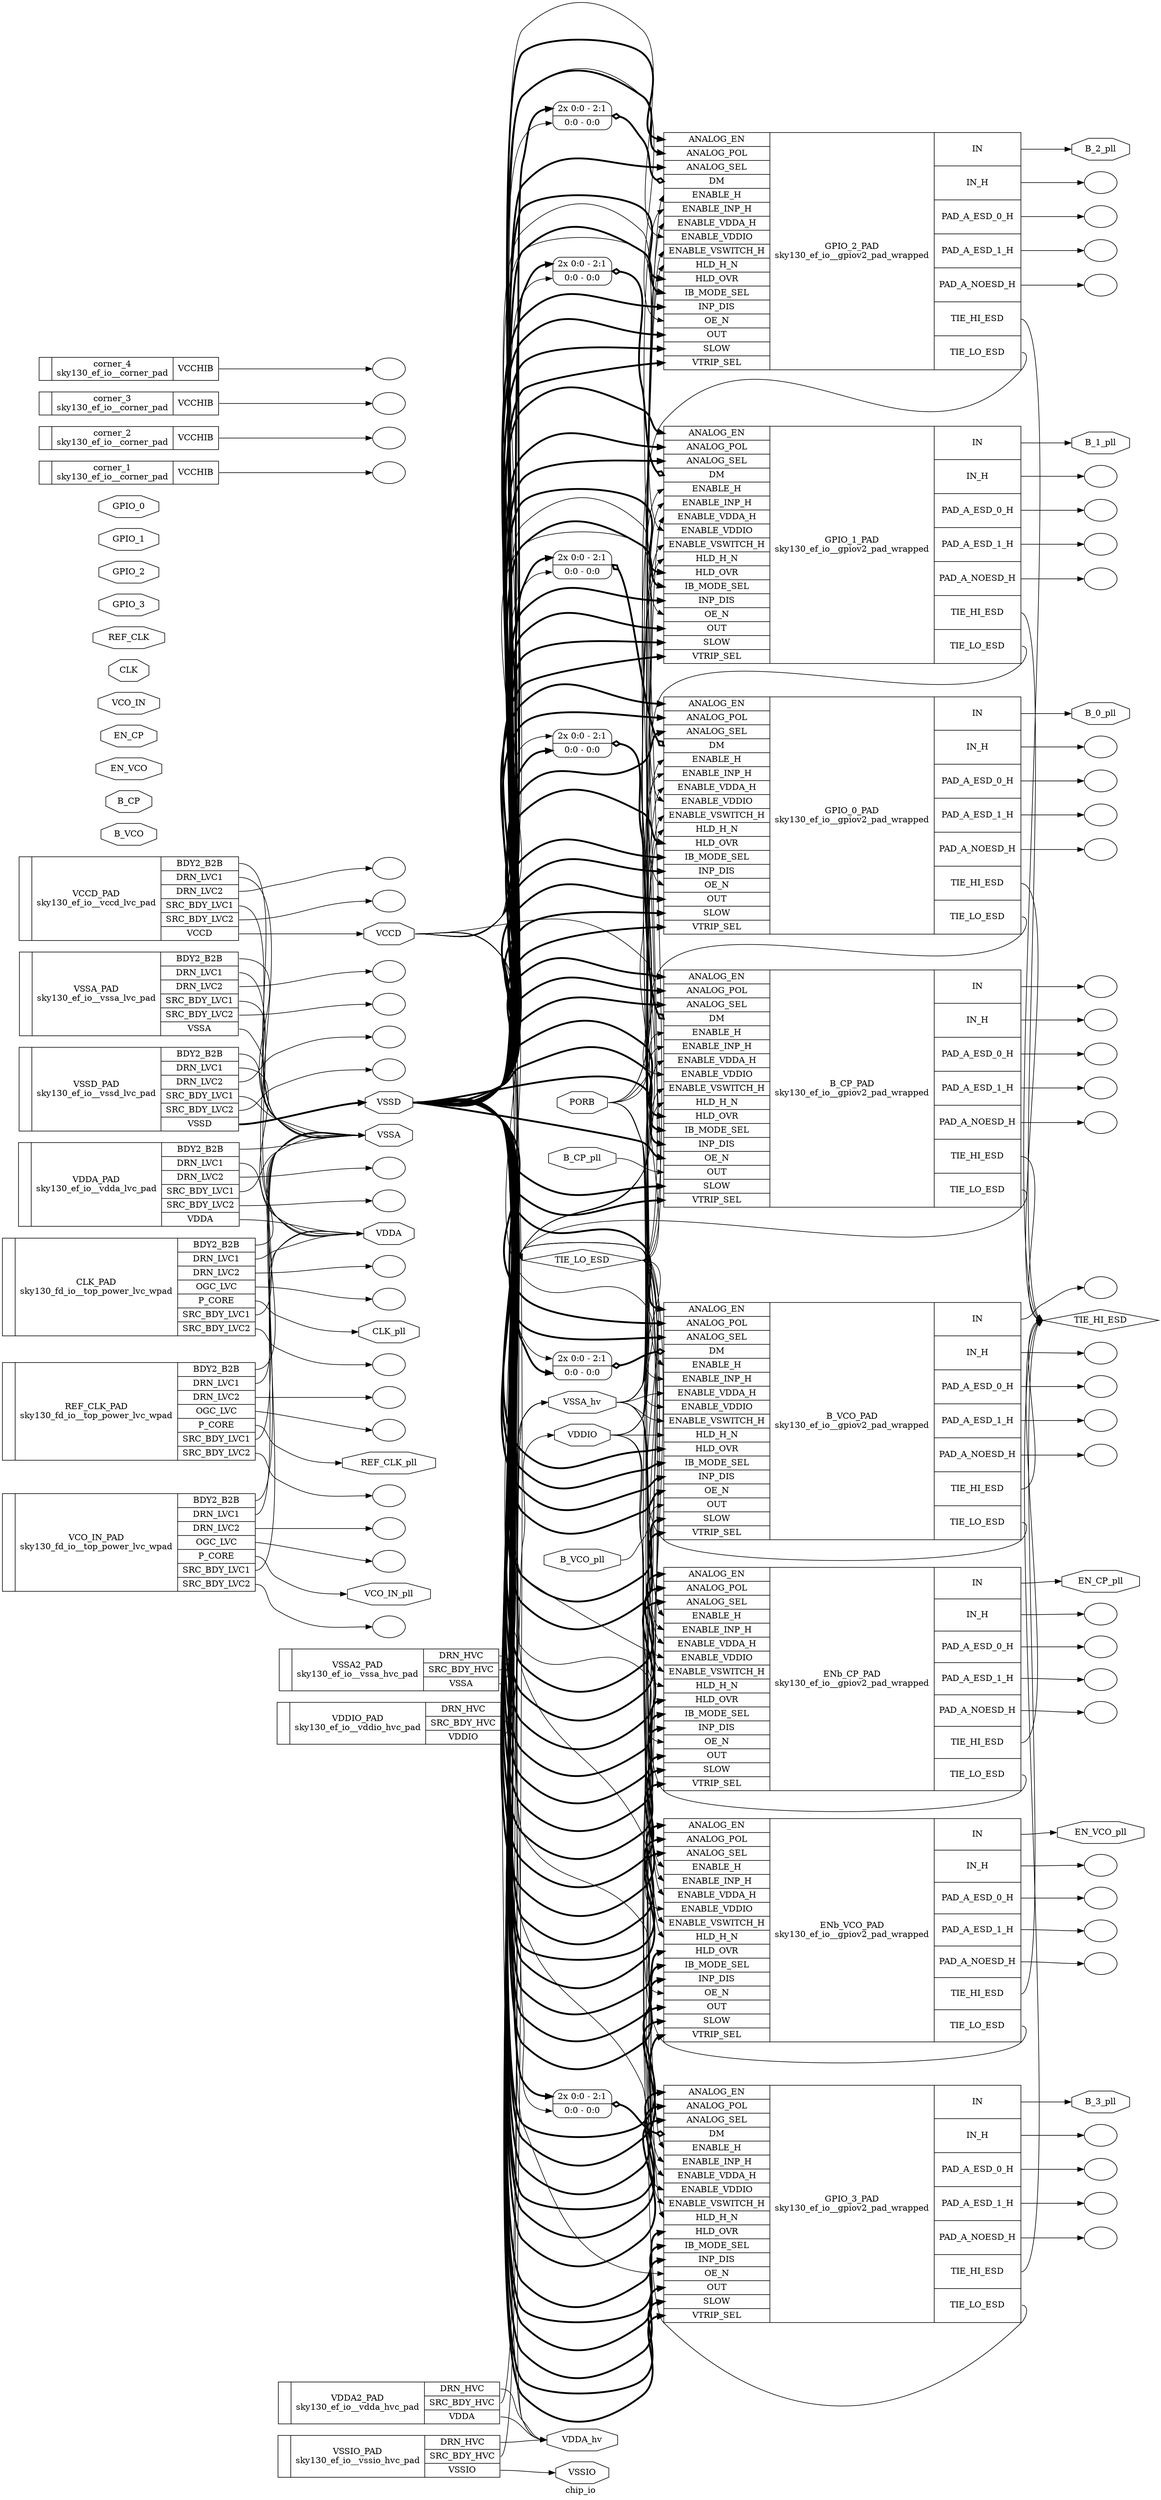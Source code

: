 digraph "chip_io" {
label="chip_io";
rankdir="LR";
remincross=true;
n1 [ shape=diamond, label="TIE_LO_ESD", color="black", fontcolor="black" ];
n2 [ shape=diamond, label="TIE_HI_ESD", color="black", fontcolor="black" ];
n3 [ shape=octagon, label="PORB", color="black", fontcolor="black" ];
n4 [ shape=octagon, label="VSSA_hv", color="black", fontcolor="black" ];
n5 [ shape=octagon, label="VDDA_hv", color="black", fontcolor="black" ];
n6 [ shape=octagon, label="VSSIO", color="black", fontcolor="black" ];
n7 [ shape=octagon, label="VDDIO", color="black", fontcolor="black" ];
n8 [ shape=octagon, label="VSSD", color="black", fontcolor="black" ];
n9 [ shape=octagon, label="VCCD", color="black", fontcolor="black" ];
n10 [ shape=octagon, label="VSSA", color="black", fontcolor="black" ];
n11 [ shape=octagon, label="VDDA", color="black", fontcolor="black" ];
n12 [ shape=octagon, label="B_VCO_pll", color="black", fontcolor="black" ];
n13 [ shape=octagon, label="B_VCO", color="black", fontcolor="black" ];
n14 [ shape=octagon, label="B_CP_pll", color="black", fontcolor="black" ];
n15 [ shape=octagon, label="B_CP", color="black", fontcolor="black" ];
n16 [ shape=octagon, label="EN_VCO_pll", color="black", fontcolor="black" ];
n17 [ shape=octagon, label="EN_VCO", color="black", fontcolor="black" ];
n18 [ shape=octagon, label="EN_CP_pll", color="black", fontcolor="black" ];
n19 [ shape=octagon, label="EN_CP", color="black", fontcolor="black" ];
n20 [ shape=octagon, label="VCO_IN_pll", color="black", fontcolor="black" ];
n21 [ shape=octagon, label="VCO_IN", color="black", fontcolor="black" ];
n22 [ shape=octagon, label="CLK_pll", color="black", fontcolor="black" ];
n23 [ shape=octagon, label="CLK", color="black", fontcolor="black" ];
n24 [ shape=octagon, label="REF_CLK_pll", color="black", fontcolor="black" ];
n25 [ shape=octagon, label="REF_CLK", color="black", fontcolor="black" ];
n26 [ shape=octagon, label="B_3_pll", color="black", fontcolor="black" ];
n27 [ shape=octagon, label="B_2_pll", color="black", fontcolor="black" ];
n28 [ shape=octagon, label="B_1_pll", color="black", fontcolor="black" ];
n29 [ shape=octagon, label="B_0_pll", color="black", fontcolor="black" ];
n30 [ shape=octagon, label="GPIO_3", color="black", fontcolor="black" ];
n31 [ shape=octagon, label="GPIO_2", color="black", fontcolor="black" ];
n32 [ shape=octagon, label="GPIO_1", color="black", fontcolor="black" ];
n33 [ shape=octagon, label="GPIO_0", color="black", fontcolor="black" ];
v0 [ label="" ];
c35 [ shape=record, label="{{}|corner_1\nsky130_ef_io__corner_pad|{<p34> VCCHIB}}" ];
v1 [ label="" ];
c36 [ shape=record, label="{{}|corner_2\nsky130_ef_io__corner_pad|{<p34> VCCHIB}}" ];
v2 [ label="" ];
c37 [ shape=record, label="{{}|corner_3\nsky130_ef_io__corner_pad|{<p34> VCCHIB}}" ];
v3 [ label="" ];
c38 [ shape=record, label="{{}|corner_4\nsky130_ef_io__corner_pad|{<p34> VCCHIB}}" ];
c41 [ shape=record, label="{{}|VSSA2_PAD\nsky130_ef_io__vssa_hvc_pad|{<p39> DRN_HVC|<p40> SRC_BDY_HVC|<p10> VSSA}}" ];
c42 [ shape=record, label="{{}|VDDA2_PAD\nsky130_ef_io__vdda_hvc_pad|{<p39> DRN_HVC|<p40> SRC_BDY_HVC|<p11> VDDA}}" ];
c43 [ shape=record, label="{{}|VSSIO_PAD\nsky130_ef_io__vssio_hvc_pad|{<p39> DRN_HVC|<p40> SRC_BDY_HVC|<p6> VSSIO}}" ];
c44 [ shape=record, label="{{}|VDDIO_PAD\nsky130_ef_io__vddio_hvc_pad|{<p39> DRN_HVC|<p40> SRC_BDY_HVC|<p7> VDDIO}}" ];
v4 [ label="" ];
v5 [ label="" ];
c50 [ shape=record, label="{{}|VSSD_PAD\nsky130_ef_io__vssd_lvc_pad|{<p45> BDY2_B2B|<p46> DRN_LVC1|<p47> DRN_LVC2|<p48> SRC_BDY_LVC1|<p49> SRC_BDY_LVC2|<p8> VSSD}}" ];
v6 [ label="" ];
v7 [ label="" ];
c51 [ shape=record, label="{{}|VCCD_PAD\nsky130_ef_io__vccd_lvc_pad|{<p45> BDY2_B2B|<p46> DRN_LVC1|<p47> DRN_LVC2|<p48> SRC_BDY_LVC1|<p49> SRC_BDY_LVC2|<p9> VCCD}}" ];
v8 [ label="" ];
v9 [ label="" ];
c52 [ shape=record, label="{{}|VSSA_PAD\nsky130_ef_io__vssa_lvc_pad|{<p45> BDY2_B2B|<p46> DRN_LVC1|<p47> DRN_LVC2|<p48> SRC_BDY_LVC1|<p49> SRC_BDY_LVC2|<p10> VSSA}}" ];
v10 [ label="" ];
v11 [ label="" ];
c53 [ shape=record, label="{{}|VDDA_PAD\nsky130_ef_io__vdda_lvc_pad|{<p45> BDY2_B2B|<p46> DRN_LVC1|<p47> DRN_LVC2|<p48> SRC_BDY_LVC1|<p49> SRC_BDY_LVC2|<p11> VDDA}}" ];
v12 [ label="" ];
v13 [ label="" ];
v14 [ label="" ];
c56 [ shape=record, label="{{}|CLK_PAD\nsky130_fd_io__top_power_lvc_wpad|{<p45> BDY2_B2B|<p46> DRN_LVC1|<p47> DRN_LVC2|<p54> OGC_LVC|<p55> P_CORE|<p48> SRC_BDY_LVC1|<p49> SRC_BDY_LVC2}}" ];
v15 [ label="" ];
v16 [ label="" ];
v17 [ label="" ];
c57 [ shape=record, label="{{}|REF_CLK_PAD\nsky130_fd_io__top_power_lvc_wpad|{<p45> BDY2_B2B|<p46> DRN_LVC1|<p47> DRN_LVC2|<p54> OGC_LVC|<p55> P_CORE|<p48> SRC_BDY_LVC1|<p49> SRC_BDY_LVC2}}" ];
v18 [ label="" ];
v19 [ label="" ];
v20 [ label="" ];
c58 [ shape=record, label="{{}|VCO_IN_PAD\nsky130_fd_io__top_power_lvc_wpad|{<p45> BDY2_B2B|<p46> DRN_LVC1|<p47> DRN_LVC2|<p54> OGC_LVC|<p55> P_CORE|<p48> SRC_BDY_LVC1|<p49> SRC_BDY_LVC2}}" ];
v21 [ label="" ];
v23 [ label="" ];
v24 [ label="" ];
v25 [ label="" ];
v26 [ label="" ];
c81 [ shape=record, label="{{<p59> ANALOG_EN|<p60> ANALOG_POL|<p61> ANALOG_SEL|<p62> DM|<p63> ENABLE_H|<p64> ENABLE_INP_H|<p65> ENABLE_VDDA_H|<p66> ENABLE_VDDIO|<p67> ENABLE_VSWITCH_H|<p68> HLD_H_N|<p69> HLD_OVR|<p70> IB_MODE_SEL|<p71> INP_DIS|<p72> OE_N|<p73> OUT|<p74> SLOW|<p75> VTRIP_SEL}|B_CP_PAD\nsky130_ef_io__gpiov2_pad_wrapped|{<p76> IN|<p77> IN_H|<p78> PAD_A_ESD_0_H|<p79> PAD_A_ESD_1_H|<p80> PAD_A_NOESD_H|<p2> TIE_HI_ESD|<p1> TIE_LO_ESD}}" ];
x22 [ shape=record, style=rounded, label="<s2> 2x 0:0 - 2:1 |<s0> 0:0 - 0:0 " ];
x22:e -> c81:p62:w [arrowhead=odiamond, arrowtail=odiamond, dir=both, color="black", style="setlinewidth(3)", label=""];
v27 [ label="" ];
v29 [ label="" ];
v30 [ label="" ];
v31 [ label="" ];
v32 [ label="" ];
c82 [ shape=record, label="{{<p59> ANALOG_EN|<p60> ANALOG_POL|<p61> ANALOG_SEL|<p62> DM|<p63> ENABLE_H|<p64> ENABLE_INP_H|<p65> ENABLE_VDDA_H|<p66> ENABLE_VDDIO|<p67> ENABLE_VSWITCH_H|<p68> HLD_H_N|<p69> HLD_OVR|<p70> IB_MODE_SEL|<p71> INP_DIS|<p72> OE_N|<p73> OUT|<p74> SLOW|<p75> VTRIP_SEL}|B_VCO_PAD\nsky130_ef_io__gpiov2_pad_wrapped|{<p76> IN|<p77> IN_H|<p78> PAD_A_ESD_0_H|<p79> PAD_A_ESD_1_H|<p80> PAD_A_NOESD_H|<p2> TIE_HI_ESD|<p1> TIE_LO_ESD}}" ];
x28 [ shape=record, style=rounded, label="<s2> 2x 0:0 - 2:1 |<s0> 0:0 - 0:0 " ];
x28:e -> c82:p62:w [arrowhead=odiamond, arrowtail=odiamond, dir=both, color="black", style="setlinewidth(3)", label=""];
v33 [ label="" ];
v34 [ label="" ];
v35 [ label="" ];
v36 [ label="" ];
c83 [ shape=record, label="{{<p59> ANALOG_EN|<p60> ANALOG_POL|<p61> ANALOG_SEL|<p63> ENABLE_H|<p64> ENABLE_INP_H|<p65> ENABLE_VDDA_H|<p66> ENABLE_VDDIO|<p67> ENABLE_VSWITCH_H|<p68> HLD_H_N|<p69> HLD_OVR|<p70> IB_MODE_SEL|<p71> INP_DIS|<p72> OE_N|<p73> OUT|<p74> SLOW|<p75> VTRIP_SEL}|ENb_CP_PAD\nsky130_ef_io__gpiov2_pad_wrapped|{<p76> IN|<p77> IN_H|<p78> PAD_A_ESD_0_H|<p79> PAD_A_ESD_1_H|<p80> PAD_A_NOESD_H|<p2> TIE_HI_ESD|<p1> TIE_LO_ESD}}" ];
v37 [ label="" ];
v38 [ label="" ];
v39 [ label="" ];
v40 [ label="" ];
c84 [ shape=record, label="{{<p59> ANALOG_EN|<p60> ANALOG_POL|<p61> ANALOG_SEL|<p63> ENABLE_H|<p64> ENABLE_INP_H|<p65> ENABLE_VDDA_H|<p66> ENABLE_VDDIO|<p67> ENABLE_VSWITCH_H|<p68> HLD_H_N|<p69> HLD_OVR|<p70> IB_MODE_SEL|<p71> INP_DIS|<p72> OE_N|<p73> OUT|<p74> SLOW|<p75> VTRIP_SEL}|ENb_VCO_PAD\nsky130_ef_io__gpiov2_pad_wrapped|{<p76> IN|<p77> IN_H|<p78> PAD_A_ESD_0_H|<p79> PAD_A_ESD_1_H|<p80> PAD_A_NOESD_H|<p2> TIE_HI_ESD|<p1> TIE_LO_ESD}}" ];
v42 [ label="" ];
v43 [ label="" ];
v44 [ label="" ];
v45 [ label="" ];
c85 [ shape=record, label="{{<p59> ANALOG_EN|<p60> ANALOG_POL|<p61> ANALOG_SEL|<p62> DM|<p63> ENABLE_H|<p64> ENABLE_INP_H|<p65> ENABLE_VDDA_H|<p66> ENABLE_VDDIO|<p67> ENABLE_VSWITCH_H|<p68> HLD_H_N|<p69> HLD_OVR|<p70> IB_MODE_SEL|<p71> INP_DIS|<p72> OE_N|<p73> OUT|<p74> SLOW|<p75> VTRIP_SEL}|GPIO_3_PAD\nsky130_ef_io__gpiov2_pad_wrapped|{<p76> IN|<p77> IN_H|<p78> PAD_A_ESD_0_H|<p79> PAD_A_ESD_1_H|<p80> PAD_A_NOESD_H|<p2> TIE_HI_ESD|<p1> TIE_LO_ESD}}" ];
x41 [ shape=record, style=rounded, label="<s2> 2x 0:0 - 2:1 |<s0> 0:0 - 0:0 " ];
x41:e -> c85:p62:w [arrowhead=odiamond, arrowtail=odiamond, dir=both, color="black", style="setlinewidth(3)", label=""];
v47 [ label="" ];
v48 [ label="" ];
v49 [ label="" ];
v50 [ label="" ];
c86 [ shape=record, label="{{<p59> ANALOG_EN|<p60> ANALOG_POL|<p61> ANALOG_SEL|<p62> DM|<p63> ENABLE_H|<p64> ENABLE_INP_H|<p65> ENABLE_VDDA_H|<p66> ENABLE_VDDIO|<p67> ENABLE_VSWITCH_H|<p68> HLD_H_N|<p69> HLD_OVR|<p70> IB_MODE_SEL|<p71> INP_DIS|<p72> OE_N|<p73> OUT|<p74> SLOW|<p75> VTRIP_SEL}|GPIO_2_PAD\nsky130_ef_io__gpiov2_pad_wrapped|{<p76> IN|<p77> IN_H|<p78> PAD_A_ESD_0_H|<p79> PAD_A_ESD_1_H|<p80> PAD_A_NOESD_H|<p2> TIE_HI_ESD|<p1> TIE_LO_ESD}}" ];
x46 [ shape=record, style=rounded, label="<s2> 2x 0:0 - 2:1 |<s0> 0:0 - 0:0 " ];
x46:e -> c86:p62:w [arrowhead=odiamond, arrowtail=odiamond, dir=both, color="black", style="setlinewidth(3)", label=""];
v52 [ label="" ];
v53 [ label="" ];
v54 [ label="" ];
v55 [ label="" ];
c87 [ shape=record, label="{{<p59> ANALOG_EN|<p60> ANALOG_POL|<p61> ANALOG_SEL|<p62> DM|<p63> ENABLE_H|<p64> ENABLE_INP_H|<p65> ENABLE_VDDA_H|<p66> ENABLE_VDDIO|<p67> ENABLE_VSWITCH_H|<p68> HLD_H_N|<p69> HLD_OVR|<p70> IB_MODE_SEL|<p71> INP_DIS|<p72> OE_N|<p73> OUT|<p74> SLOW|<p75> VTRIP_SEL}|GPIO_1_PAD\nsky130_ef_io__gpiov2_pad_wrapped|{<p76> IN|<p77> IN_H|<p78> PAD_A_ESD_0_H|<p79> PAD_A_ESD_1_H|<p80> PAD_A_NOESD_H|<p2> TIE_HI_ESD|<p1> TIE_LO_ESD}}" ];
x51 [ shape=record, style=rounded, label="<s2> 2x 0:0 - 2:1 |<s0> 0:0 - 0:0 " ];
x51:e -> c87:p62:w [arrowhead=odiamond, arrowtail=odiamond, dir=both, color="black", style="setlinewidth(3)", label=""];
v57 [ label="" ];
v58 [ label="" ];
v59 [ label="" ];
v60 [ label="" ];
c88 [ shape=record, label="{{<p59> ANALOG_EN|<p60> ANALOG_POL|<p61> ANALOG_SEL|<p62> DM|<p63> ENABLE_H|<p64> ENABLE_INP_H|<p65> ENABLE_VDDA_H|<p66> ENABLE_VDDIO|<p67> ENABLE_VSWITCH_H|<p68> HLD_H_N|<p69> HLD_OVR|<p70> IB_MODE_SEL|<p71> INP_DIS|<p72> OE_N|<p73> OUT|<p74> SLOW|<p75> VTRIP_SEL}|GPIO_0_PAD\nsky130_ef_io__gpiov2_pad_wrapped|{<p76> IN|<p77> IN_H|<p78> PAD_A_ESD_0_H|<p79> PAD_A_ESD_1_H|<p80> PAD_A_NOESD_H|<p2> TIE_HI_ESD|<p1> TIE_LO_ESD}}" ];
x56 [ shape=record, style=rounded, label="<s2> 2x 0:0 - 2:1 |<s0> 0:0 - 0:0 " ];
x56:e -> c88:p62:w [arrowhead=odiamond, arrowtail=odiamond, dir=both, color="black", style="setlinewidth(3)", label=""];
c81:p1:e -> n1:w [color="black", label=""];
c82:p1:e -> n1:w [color="black", label=""];
c83:p1:e -> n1:w [color="black", label=""];
c84:p1:e -> n1:w [color="black", label=""];
c85:p1:e -> n1:w [color="black", label=""];
c86:p1:e -> n1:w [color="black", label=""];
c87:p1:e -> n1:w [color="black", label=""];
c88:p1:e -> n1:w [color="black", label=""];
n1:e -> c81:p64:w [color="black", label=""];
n1:e -> c82:p64:w [color="black", label=""];
n1:e -> c83:p64:w [color="black", label=""];
n1:e -> c84:p64:w [color="black", label=""];
n1:e -> c85:p64:w [color="black", label=""];
n1:e -> c86:p64:w [color="black", label=""];
n1:e -> c87:p64:w [color="black", label=""];
n1:e -> c88:p64:w [color="black", label=""];
c50:p45:e -> n10:w [color="black", label=""];
c50:p48:e -> n10:w [color="black", label=""];
c51:p45:e -> n10:w [color="black", label=""];
c51:p48:e -> n10:w [color="black", label=""];
c52:p10:e -> n10:w [color="black", label=""];
c52:p45:e -> n10:w [color="black", label=""];
c52:p48:e -> n10:w [color="black", label=""];
c53:p45:e -> n10:w [color="black", label=""];
c53:p48:e -> n10:w [color="black", label=""];
c56:p45:e -> n10:w [color="black", label=""];
c56:p48:e -> n10:w [color="black", label=""];
c57:p45:e -> n10:w [color="black", label=""];
c57:p48:e -> n10:w [color="black", label=""];
c58:p45:e -> n10:w [color="black", label=""];
c58:p48:e -> n10:w [color="black", label=""];
c50:p46:e -> n11:w [color="black", label=""];
c51:p46:e -> n11:w [color="black", label=""];
c52:p46:e -> n11:w [color="black", label=""];
c53:p11:e -> n11:w [color="black", label=""];
c53:p46:e -> n11:w [color="black", label=""];
c56:p46:e -> n11:w [color="black", label=""];
c57:p46:e -> n11:w [color="black", label=""];
c58:p46:e -> n11:w [color="black", label=""];
n12:e -> c82:p73:w [color="black", label=""];
n14:e -> c81:p73:w [color="black", label=""];
c84:p76:e -> n16:w [color="black", label=""];
c83:p76:e -> n18:w [color="black", label=""];
c81:p2:e -> n2:w [color="black", label=""];
c82:p2:e -> n2:w [color="black", label=""];
c83:p2:e -> n2:w [color="black", label=""];
c84:p2:e -> n2:w [color="black", label=""];
c85:p2:e -> n2:w [color="black", label=""];
c86:p2:e -> n2:w [color="black", label=""];
c87:p2:e -> n2:w [color="black", label=""];
c88:p2:e -> n2:w [color="black", label=""];
c58:p55:e -> n20:w [color="black", label=""];
c56:p55:e -> n22:w [color="black", label=""];
c57:p55:e -> n24:w [color="black", label=""];
c85:p76:e -> n26:w [color="black", label=""];
c86:p76:e -> n27:w [color="black", label=""];
c87:p76:e -> n28:w [color="black", label=""];
c88:p76:e -> n29:w [color="black", label=""];
n3:e -> c81:p63:w [color="black", label=""];
n3:e -> c82:p63:w [color="black", label=""];
n3:e -> c83:p63:w [color="black", label=""];
n3:e -> c84:p63:w [color="black", label=""];
n3:e -> c85:p63:w [color="black", label=""];
n3:e -> c86:p63:w [color="black", label=""];
n3:e -> c87:p63:w [color="black", label=""];
n3:e -> c88:p63:w [color="black", label=""];
c41:p10:e -> n4:w [color="black", label=""];
c41:p40:e -> n4:w [color="black", label=""];
c42:p40:e -> n4:w [color="black", label=""];
c43:p40:e -> n4:w [color="black", label=""];
c44:p40:e -> n4:w [color="black", label=""];
n4:e -> c81:p65:w [color="black", label=""];
n4:e -> c81:p67:w [color="black", label=""];
n4:e -> c82:p65:w [color="black", label=""];
n4:e -> c82:p67:w [color="black", label=""];
n4:e -> c83:p65:w [color="black", label=""];
n4:e -> c83:p67:w [color="black", label=""];
n4:e -> c84:p65:w [color="black", label=""];
n4:e -> c84:p67:w [color="black", label=""];
n4:e -> c85:p65:w [color="black", label=""];
n4:e -> c85:p67:w [color="black", label=""];
n4:e -> c86:p65:w [color="black", label=""];
n4:e -> c86:p67:w [color="black", label=""];
n4:e -> c87:p65:w [color="black", label=""];
n4:e -> c87:p67:w [color="black", label=""];
n4:e -> c88:p65:w [color="black", label=""];
n4:e -> c88:p67:w [color="black", label=""];
c41:p39:e -> n5:w [color="black", label=""];
c42:p11:e -> n5:w [color="black", label=""];
c42:p39:e -> n5:w [color="black", label=""];
c43:p39:e -> n5:w [color="black", label=""];
c44:p39:e -> n5:w [color="black", label=""];
c43:p6:e -> n6:w [color="black", label=""];
c44:p7:e -> n7:w [color="black", label=""];
n7:e -> c81:p68:w [color="black", label=""];
n7:e -> c82:p68:w [color="black", label=""];
n7:e -> c83:p68:w [color="black", label=""];
n7:e -> c84:p68:w [color="black", label=""];
n7:e -> c85:p68:w [color="black", label=""];
n7:e -> c86:p68:w [color="black", label=""];
n7:e -> c87:p68:w [color="black", label=""];
n7:e -> c88:p68:w [color="black", label=""];
c50:p8:e -> n8:w [color="black", style="setlinewidth(3)", label=""];
n8:e -> c81:p59:w [color="black", style="setlinewidth(3)", label=""];
n8:e -> c81:p60:w [color="black", style="setlinewidth(3)", label=""];
n8:e -> c81:p61:w [color="black", style="setlinewidth(3)", label=""];
n8:e -> c81:p69:w [color="black", style="setlinewidth(3)", label=""];
n8:e -> c81:p70:w [color="black", style="setlinewidth(3)", label=""];
n8:e -> c81:p71:w [color="black", style="setlinewidth(3)", label=""];
n8:e -> c81:p72:w [color="black", style="setlinewidth(3)", label=""];
n8:e -> c81:p74:w [color="black", style="setlinewidth(3)", label=""];
n8:e -> c81:p75:w [color="black", style="setlinewidth(3)", label=""];
n8:e -> c82:p59:w [color="black", style="setlinewidth(3)", label=""];
n8:e -> c82:p60:w [color="black", style="setlinewidth(3)", label=""];
n8:e -> c82:p61:w [color="black", style="setlinewidth(3)", label=""];
n8:e -> c82:p69:w [color="black", style="setlinewidth(3)", label=""];
n8:e -> c82:p70:w [color="black", style="setlinewidth(3)", label=""];
n8:e -> c82:p71:w [color="black", style="setlinewidth(3)", label=""];
n8:e -> c82:p72:w [color="black", style="setlinewidth(3)", label=""];
n8:e -> c82:p74:w [color="black", style="setlinewidth(3)", label=""];
n8:e -> c82:p75:w [color="black", style="setlinewidth(3)", label=""];
n8:e -> c83:p59:w [color="black", style="setlinewidth(3)", label=""];
n8:e -> c83:p60:w [color="black", style="setlinewidth(3)", label=""];
n8:e -> c83:p61:w [color="black", style="setlinewidth(3)", label=""];
n8:e -> c83:p69:w [color="black", style="setlinewidth(3)", label=""];
n8:e -> c83:p70:w [color="black", style="setlinewidth(3)", label=""];
n8:e -> c83:p71:w [color="black", style="setlinewidth(3)", label=""];
n8:e -> c83:p73:w [color="black", style="setlinewidth(3)", label=""];
n8:e -> c83:p74:w [color="black", style="setlinewidth(3)", label=""];
n8:e -> c83:p75:w [color="black", style="setlinewidth(3)", label=""];
n8:e -> c84:p59:w [color="black", style="setlinewidth(3)", label=""];
n8:e -> c84:p60:w [color="black", style="setlinewidth(3)", label=""];
n8:e -> c84:p61:w [color="black", style="setlinewidth(3)", label=""];
n8:e -> c84:p69:w [color="black", style="setlinewidth(3)", label=""];
n8:e -> c84:p70:w [color="black", style="setlinewidth(3)", label=""];
n8:e -> c84:p71:w [color="black", style="setlinewidth(3)", label=""];
n8:e -> c84:p73:w [color="black", style="setlinewidth(3)", label=""];
n8:e -> c84:p74:w [color="black", style="setlinewidth(3)", label=""];
n8:e -> c84:p75:w [color="black", style="setlinewidth(3)", label=""];
n8:e -> c85:p59:w [color="black", style="setlinewidth(3)", label=""];
n8:e -> c85:p60:w [color="black", style="setlinewidth(3)", label=""];
n8:e -> c85:p61:w [color="black", style="setlinewidth(3)", label=""];
n8:e -> c85:p69:w [color="black", style="setlinewidth(3)", label=""];
n8:e -> c85:p70:w [color="black", style="setlinewidth(3)", label=""];
n8:e -> c85:p71:w [color="black", style="setlinewidth(3)", label=""];
n8:e -> c85:p73:w [color="black", style="setlinewidth(3)", label=""];
n8:e -> c85:p74:w [color="black", style="setlinewidth(3)", label=""];
n8:e -> c85:p75:w [color="black", style="setlinewidth(3)", label=""];
n8:e -> c86:p59:w [color="black", style="setlinewidth(3)", label=""];
n8:e -> c86:p60:w [color="black", style="setlinewidth(3)", label=""];
n8:e -> c86:p61:w [color="black", style="setlinewidth(3)", label=""];
n8:e -> c86:p69:w [color="black", style="setlinewidth(3)", label=""];
n8:e -> c86:p70:w [color="black", style="setlinewidth(3)", label=""];
n8:e -> c86:p71:w [color="black", style="setlinewidth(3)", label=""];
n8:e -> c86:p73:w [color="black", style="setlinewidth(3)", label=""];
n8:e -> c86:p74:w [color="black", style="setlinewidth(3)", label=""];
n8:e -> c86:p75:w [color="black", style="setlinewidth(3)", label=""];
n8:e -> c87:p59:w [color="black", style="setlinewidth(3)", label=""];
n8:e -> c87:p60:w [color="black", style="setlinewidth(3)", label=""];
n8:e -> c87:p61:w [color="black", style="setlinewidth(3)", label=""];
n8:e -> c87:p69:w [color="black", style="setlinewidth(3)", label=""];
n8:e -> c87:p70:w [color="black", style="setlinewidth(3)", label=""];
n8:e -> c87:p71:w [color="black", style="setlinewidth(3)", label=""];
n8:e -> c87:p73:w [color="black", style="setlinewidth(3)", label=""];
n8:e -> c87:p74:w [color="black", style="setlinewidth(3)", label=""];
n8:e -> c87:p75:w [color="black", style="setlinewidth(3)", label=""];
n8:e -> c88:p59:w [color="black", style="setlinewidth(3)", label=""];
n8:e -> c88:p60:w [color="black", style="setlinewidth(3)", label=""];
n8:e -> c88:p61:w [color="black", style="setlinewidth(3)", label=""];
n8:e -> c88:p69:w [color="black", style="setlinewidth(3)", label=""];
n8:e -> c88:p70:w [color="black", style="setlinewidth(3)", label=""];
n8:e -> c88:p71:w [color="black", style="setlinewidth(3)", label=""];
n8:e -> c88:p73:w [color="black", style="setlinewidth(3)", label=""];
n8:e -> c88:p74:w [color="black", style="setlinewidth(3)", label=""];
n8:e -> c88:p75:w [color="black", style="setlinewidth(3)", label=""];
n8:e -> x22:s0:w [color="black", style="setlinewidth(3)", label=""];
n8:e -> x28:s0:w [color="black", style="setlinewidth(3)", label=""];
n8:e -> x41:s2:w [color="black", style="setlinewidth(3)", label=""];
n8:e -> x46:s2:w [color="black", style="setlinewidth(3)", label=""];
n8:e -> x51:s2:w [color="black", style="setlinewidth(3)", label=""];
n8:e -> x56:s2:w [color="black", style="setlinewidth(3)", label=""];
c51:p9:e -> n9:w [color="black", label=""];
n9:e -> c81:p66:w [color="black", label=""];
n9:e -> c82:p66:w [color="black", label=""];
n9:e -> c83:p66:w [color="black", label=""];
n9:e -> c83:p72:w [color="black", label=""];
n9:e -> c84:p66:w [color="black", label=""];
n9:e -> c84:p72:w [color="black", label=""];
n9:e -> c85:p66:w [color="black", label=""];
n9:e -> c85:p72:w [color="black", label=""];
n9:e -> c86:p66:w [color="black", label=""];
n9:e -> c86:p72:w [color="black", label=""];
n9:e -> c87:p66:w [color="black", label=""];
n9:e -> c87:p72:w [color="black", label=""];
n9:e -> c88:p66:w [color="black", label=""];
n9:e -> c88:p72:w [color="black", label=""];
n9:e -> x22:s2:w [color="black", label=""];
n9:e -> x28:s2:w [color="black", label=""];
n9:e -> x41:s0:w [color="black", label=""];
n9:e -> x46:s0:w [color="black", label=""];
n9:e -> x51:s0:w [color="black", label=""];
n9:e -> x56:s0:w [color="black", label=""];
c35:p34:e -> v0:w [color="black", label=""];
c36:p34:e -> v1:w [color="black", label=""];
c53:p49:e -> v10:w [color="black", label=""];
c53:p47:e -> v11:w [color="black", label=""];
c56:p49:e -> v12:w [color="black", label=""];
c56:p54:e -> v13:w [color="black", label=""];
c56:p47:e -> v14:w [color="black", label=""];
c57:p49:e -> v15:w [color="black", label=""];
c57:p54:e -> v16:w [color="black", label=""];
c57:p47:e -> v17:w [color="black", label=""];
c58:p49:e -> v18:w [color="black", label=""];
c58:p54:e -> v19:w [color="black", label=""];
c37:p34:e -> v2:w [color="black", label=""];
c58:p47:e -> v20:w [color="black", label=""];
c81:p76:e -> v21:w [color="black", label=""];
c81:p79:e -> v23:w [color="black", label=""];
c81:p78:e -> v24:w [color="black", label=""];
c81:p80:e -> v25:w [color="black", label=""];
c81:p77:e -> v26:w [color="black", label=""];
c82:p76:e -> v27:w [color="black", label=""];
c82:p79:e -> v29:w [color="black", label=""];
c38:p34:e -> v3:w [color="black", label=""];
c82:p78:e -> v30:w [color="black", label=""];
c82:p80:e -> v31:w [color="black", label=""];
c82:p77:e -> v32:w [color="black", label=""];
c83:p79:e -> v33:w [color="black", label=""];
c83:p78:e -> v34:w [color="black", label=""];
c83:p80:e -> v35:w [color="black", label=""];
c83:p77:e -> v36:w [color="black", label=""];
c84:p79:e -> v37:w [color="black", label=""];
c84:p78:e -> v38:w [color="black", label=""];
c84:p80:e -> v39:w [color="black", label=""];
c50:p49:e -> v4:w [color="black", label=""];
c84:p77:e -> v40:w [color="black", label=""];
c85:p79:e -> v42:w [color="black", label=""];
c85:p78:e -> v43:w [color="black", label=""];
c85:p80:e -> v44:w [color="black", label=""];
c85:p77:e -> v45:w [color="black", label=""];
c86:p79:e -> v47:w [color="black", label=""];
c86:p78:e -> v48:w [color="black", label=""];
c86:p80:e -> v49:w [color="black", label=""];
c50:p47:e -> v5:w [color="black", label=""];
c86:p77:e -> v50:w [color="black", label=""];
c87:p79:e -> v52:w [color="black", label=""];
c87:p78:e -> v53:w [color="black", label=""];
c87:p80:e -> v54:w [color="black", label=""];
c87:p77:e -> v55:w [color="black", label=""];
c88:p79:e -> v57:w [color="black", label=""];
c88:p78:e -> v58:w [color="black", label=""];
c88:p80:e -> v59:w [color="black", label=""];
c51:p49:e -> v6:w [color="black", label=""];
c88:p77:e -> v60:w [color="black", label=""];
c51:p47:e -> v7:w [color="black", label=""];
c52:p49:e -> v8:w [color="black", label=""];
c52:p47:e -> v9:w [color="black", label=""];
}
